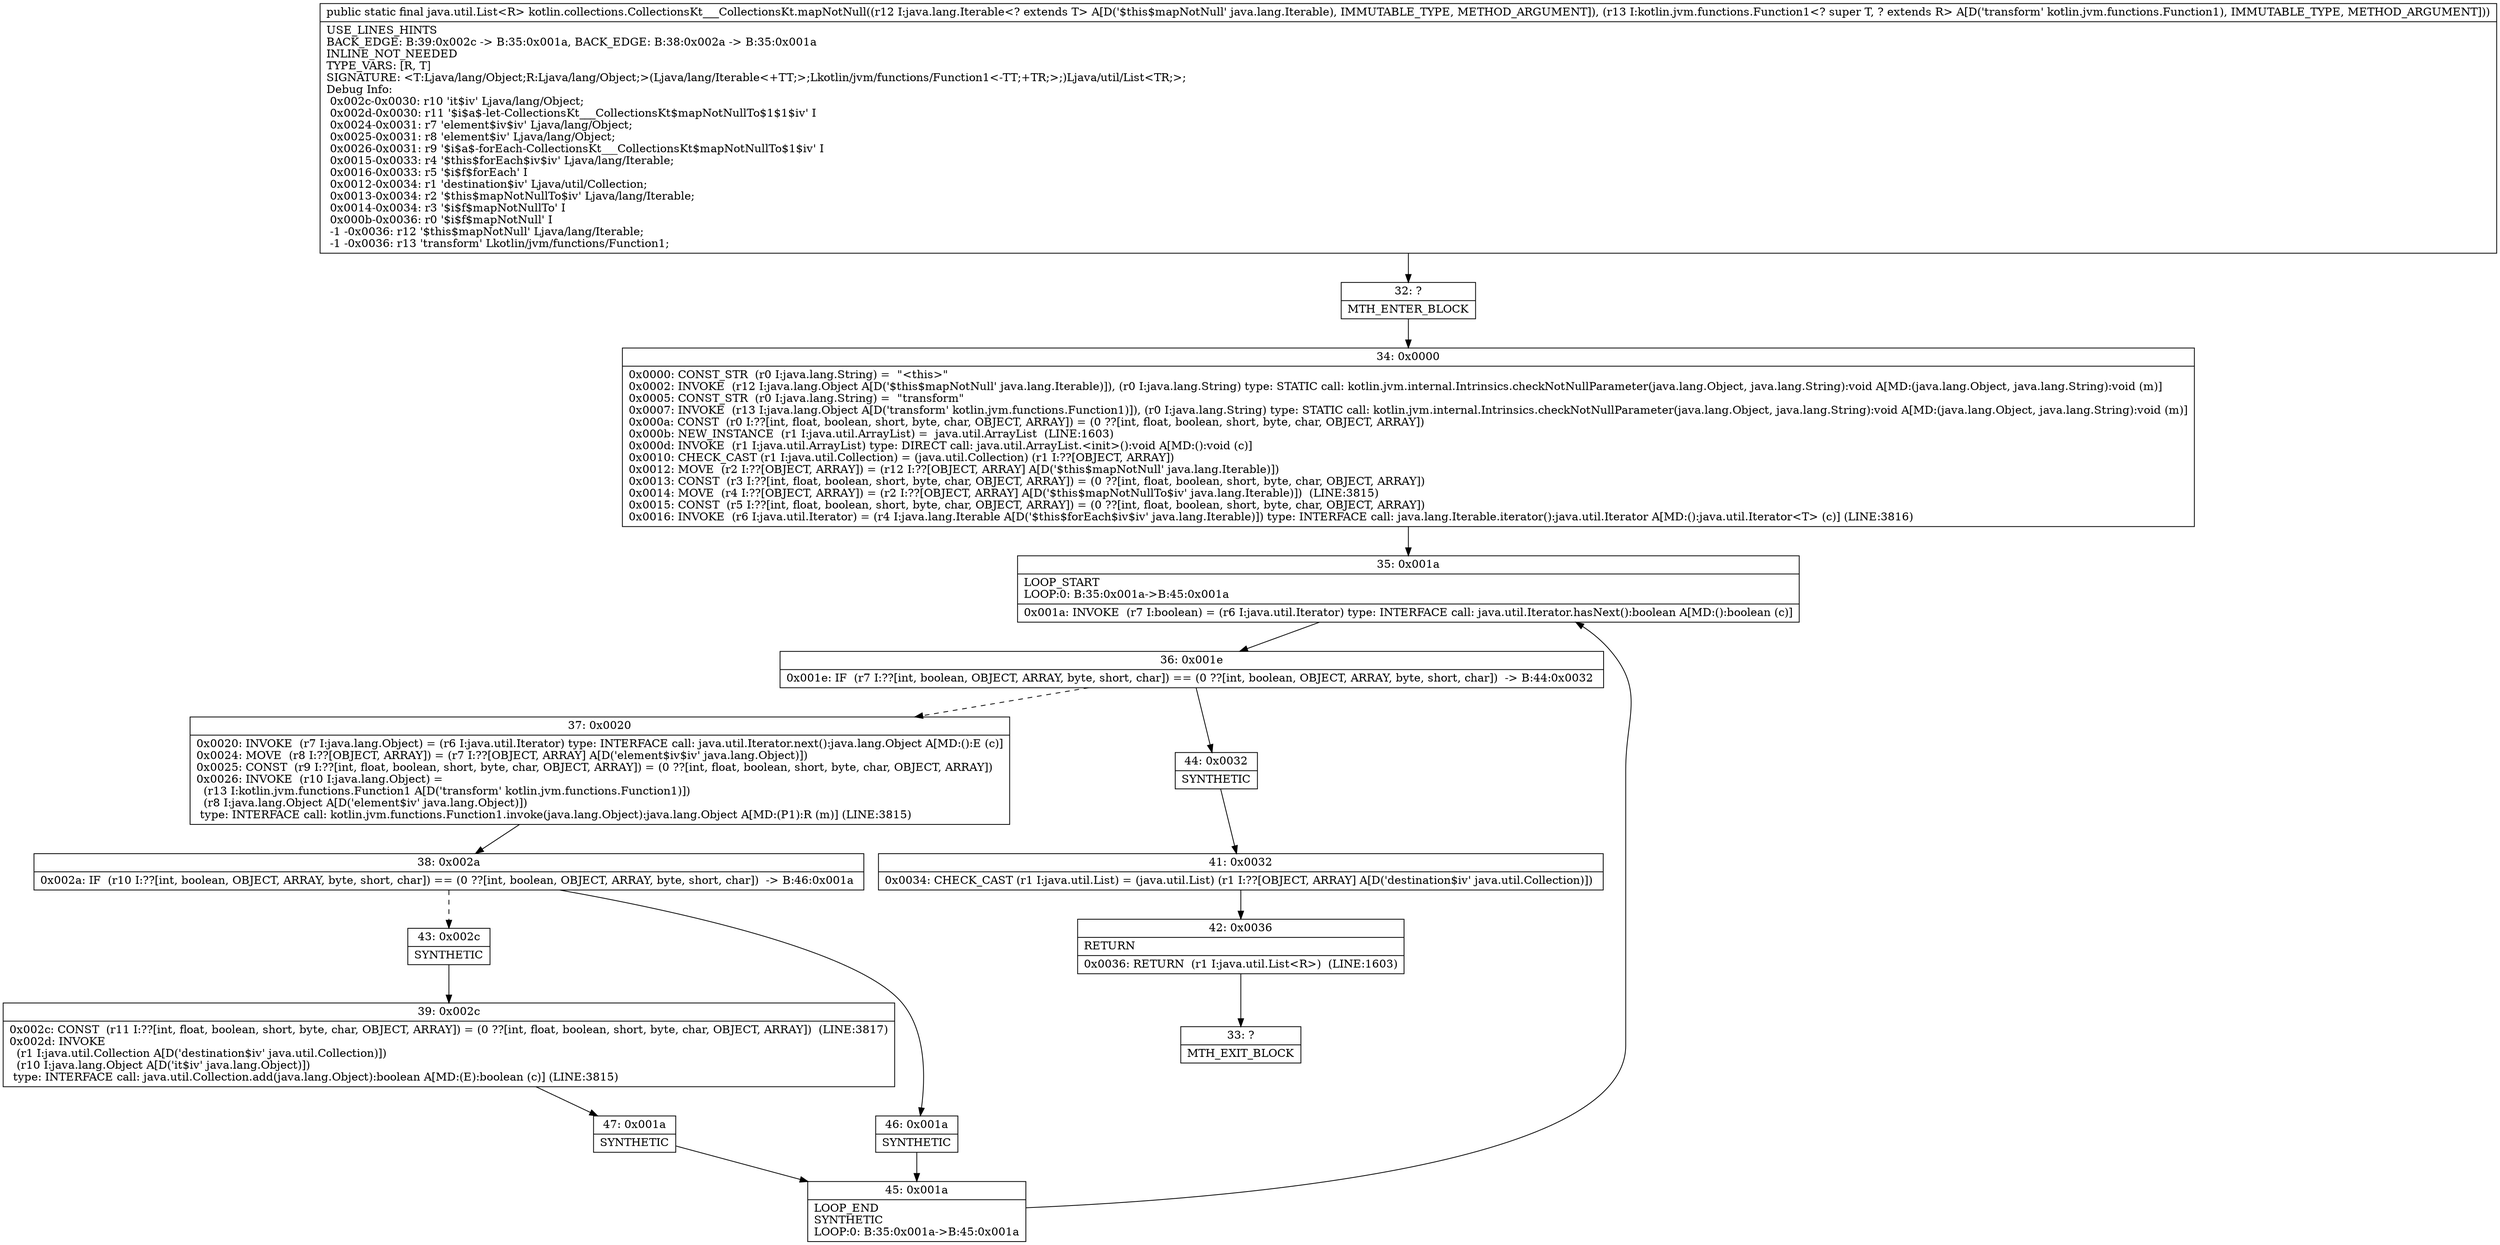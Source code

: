 digraph "CFG forkotlin.collections.CollectionsKt___CollectionsKt.mapNotNull(Ljava\/lang\/Iterable;Lkotlin\/jvm\/functions\/Function1;)Ljava\/util\/List;" {
Node_32 [shape=record,label="{32\:\ ?|MTH_ENTER_BLOCK\l}"];
Node_34 [shape=record,label="{34\:\ 0x0000|0x0000: CONST_STR  (r0 I:java.lang.String) =  \"\<this\>\" \l0x0002: INVOKE  (r12 I:java.lang.Object A[D('$this$mapNotNull' java.lang.Iterable)]), (r0 I:java.lang.String) type: STATIC call: kotlin.jvm.internal.Intrinsics.checkNotNullParameter(java.lang.Object, java.lang.String):void A[MD:(java.lang.Object, java.lang.String):void (m)]\l0x0005: CONST_STR  (r0 I:java.lang.String) =  \"transform\" \l0x0007: INVOKE  (r13 I:java.lang.Object A[D('transform' kotlin.jvm.functions.Function1)]), (r0 I:java.lang.String) type: STATIC call: kotlin.jvm.internal.Intrinsics.checkNotNullParameter(java.lang.Object, java.lang.String):void A[MD:(java.lang.Object, java.lang.String):void (m)]\l0x000a: CONST  (r0 I:??[int, float, boolean, short, byte, char, OBJECT, ARRAY]) = (0 ??[int, float, boolean, short, byte, char, OBJECT, ARRAY]) \l0x000b: NEW_INSTANCE  (r1 I:java.util.ArrayList) =  java.util.ArrayList  (LINE:1603)\l0x000d: INVOKE  (r1 I:java.util.ArrayList) type: DIRECT call: java.util.ArrayList.\<init\>():void A[MD:():void (c)]\l0x0010: CHECK_CAST (r1 I:java.util.Collection) = (java.util.Collection) (r1 I:??[OBJECT, ARRAY]) \l0x0012: MOVE  (r2 I:??[OBJECT, ARRAY]) = (r12 I:??[OBJECT, ARRAY] A[D('$this$mapNotNull' java.lang.Iterable)]) \l0x0013: CONST  (r3 I:??[int, float, boolean, short, byte, char, OBJECT, ARRAY]) = (0 ??[int, float, boolean, short, byte, char, OBJECT, ARRAY]) \l0x0014: MOVE  (r4 I:??[OBJECT, ARRAY]) = (r2 I:??[OBJECT, ARRAY] A[D('$this$mapNotNullTo$iv' java.lang.Iterable)])  (LINE:3815)\l0x0015: CONST  (r5 I:??[int, float, boolean, short, byte, char, OBJECT, ARRAY]) = (0 ??[int, float, boolean, short, byte, char, OBJECT, ARRAY]) \l0x0016: INVOKE  (r6 I:java.util.Iterator) = (r4 I:java.lang.Iterable A[D('$this$forEach$iv$iv' java.lang.Iterable)]) type: INTERFACE call: java.lang.Iterable.iterator():java.util.Iterator A[MD:():java.util.Iterator\<T\> (c)] (LINE:3816)\l}"];
Node_35 [shape=record,label="{35\:\ 0x001a|LOOP_START\lLOOP:0: B:35:0x001a\-\>B:45:0x001a\l|0x001a: INVOKE  (r7 I:boolean) = (r6 I:java.util.Iterator) type: INTERFACE call: java.util.Iterator.hasNext():boolean A[MD:():boolean (c)]\l}"];
Node_36 [shape=record,label="{36\:\ 0x001e|0x001e: IF  (r7 I:??[int, boolean, OBJECT, ARRAY, byte, short, char]) == (0 ??[int, boolean, OBJECT, ARRAY, byte, short, char])  \-\> B:44:0x0032 \l}"];
Node_37 [shape=record,label="{37\:\ 0x0020|0x0020: INVOKE  (r7 I:java.lang.Object) = (r6 I:java.util.Iterator) type: INTERFACE call: java.util.Iterator.next():java.lang.Object A[MD:():E (c)]\l0x0024: MOVE  (r8 I:??[OBJECT, ARRAY]) = (r7 I:??[OBJECT, ARRAY] A[D('element$iv$iv' java.lang.Object)]) \l0x0025: CONST  (r9 I:??[int, float, boolean, short, byte, char, OBJECT, ARRAY]) = (0 ??[int, float, boolean, short, byte, char, OBJECT, ARRAY]) \l0x0026: INVOKE  (r10 I:java.lang.Object) = \l  (r13 I:kotlin.jvm.functions.Function1 A[D('transform' kotlin.jvm.functions.Function1)])\l  (r8 I:java.lang.Object A[D('element$iv' java.lang.Object)])\l type: INTERFACE call: kotlin.jvm.functions.Function1.invoke(java.lang.Object):java.lang.Object A[MD:(P1):R (m)] (LINE:3815)\l}"];
Node_38 [shape=record,label="{38\:\ 0x002a|0x002a: IF  (r10 I:??[int, boolean, OBJECT, ARRAY, byte, short, char]) == (0 ??[int, boolean, OBJECT, ARRAY, byte, short, char])  \-\> B:46:0x001a \l}"];
Node_43 [shape=record,label="{43\:\ 0x002c|SYNTHETIC\l}"];
Node_39 [shape=record,label="{39\:\ 0x002c|0x002c: CONST  (r11 I:??[int, float, boolean, short, byte, char, OBJECT, ARRAY]) = (0 ??[int, float, boolean, short, byte, char, OBJECT, ARRAY])  (LINE:3817)\l0x002d: INVOKE  \l  (r1 I:java.util.Collection A[D('destination$iv' java.util.Collection)])\l  (r10 I:java.lang.Object A[D('it$iv' java.lang.Object)])\l type: INTERFACE call: java.util.Collection.add(java.lang.Object):boolean A[MD:(E):boolean (c)] (LINE:3815)\l}"];
Node_47 [shape=record,label="{47\:\ 0x001a|SYNTHETIC\l}"];
Node_45 [shape=record,label="{45\:\ 0x001a|LOOP_END\lSYNTHETIC\lLOOP:0: B:35:0x001a\-\>B:45:0x001a\l}"];
Node_46 [shape=record,label="{46\:\ 0x001a|SYNTHETIC\l}"];
Node_44 [shape=record,label="{44\:\ 0x0032|SYNTHETIC\l}"];
Node_41 [shape=record,label="{41\:\ 0x0032|0x0034: CHECK_CAST (r1 I:java.util.List) = (java.util.List) (r1 I:??[OBJECT, ARRAY] A[D('destination$iv' java.util.Collection)]) \l}"];
Node_42 [shape=record,label="{42\:\ 0x0036|RETURN\l|0x0036: RETURN  (r1 I:java.util.List\<R\>)  (LINE:1603)\l}"];
Node_33 [shape=record,label="{33\:\ ?|MTH_EXIT_BLOCK\l}"];
MethodNode[shape=record,label="{public static final java.util.List\<R\> kotlin.collections.CollectionsKt___CollectionsKt.mapNotNull((r12 I:java.lang.Iterable\<? extends T\> A[D('$this$mapNotNull' java.lang.Iterable), IMMUTABLE_TYPE, METHOD_ARGUMENT]), (r13 I:kotlin.jvm.functions.Function1\<? super T, ? extends R\> A[D('transform' kotlin.jvm.functions.Function1), IMMUTABLE_TYPE, METHOD_ARGUMENT]))  | USE_LINES_HINTS\lBACK_EDGE: B:39:0x002c \-\> B:35:0x001a, BACK_EDGE: B:38:0x002a \-\> B:35:0x001a\lINLINE_NOT_NEEDED\lTYPE_VARS: [R, T]\lSIGNATURE: \<T:Ljava\/lang\/Object;R:Ljava\/lang\/Object;\>(Ljava\/lang\/Iterable\<+TT;\>;Lkotlin\/jvm\/functions\/Function1\<\-TT;+TR;\>;)Ljava\/util\/List\<TR;\>;\lDebug Info:\l  0x002c\-0x0030: r10 'it$iv' Ljava\/lang\/Object;\l  0x002d\-0x0030: r11 '$i$a$\-let\-CollectionsKt___CollectionsKt$mapNotNullTo$1$1$iv' I\l  0x0024\-0x0031: r7 'element$iv$iv' Ljava\/lang\/Object;\l  0x0025\-0x0031: r8 'element$iv' Ljava\/lang\/Object;\l  0x0026\-0x0031: r9 '$i$a$\-forEach\-CollectionsKt___CollectionsKt$mapNotNullTo$1$iv' I\l  0x0015\-0x0033: r4 '$this$forEach$iv$iv' Ljava\/lang\/Iterable;\l  0x0016\-0x0033: r5 '$i$f$forEach' I\l  0x0012\-0x0034: r1 'destination$iv' Ljava\/util\/Collection;\l  0x0013\-0x0034: r2 '$this$mapNotNullTo$iv' Ljava\/lang\/Iterable;\l  0x0014\-0x0034: r3 '$i$f$mapNotNullTo' I\l  0x000b\-0x0036: r0 '$i$f$mapNotNull' I\l  \-1 \-0x0036: r12 '$this$mapNotNull' Ljava\/lang\/Iterable;\l  \-1 \-0x0036: r13 'transform' Lkotlin\/jvm\/functions\/Function1;\l}"];
MethodNode -> Node_32;Node_32 -> Node_34;
Node_34 -> Node_35;
Node_35 -> Node_36;
Node_36 -> Node_37[style=dashed];
Node_36 -> Node_44;
Node_37 -> Node_38;
Node_38 -> Node_43[style=dashed];
Node_38 -> Node_46;
Node_43 -> Node_39;
Node_39 -> Node_47;
Node_47 -> Node_45;
Node_45 -> Node_35;
Node_46 -> Node_45;
Node_44 -> Node_41;
Node_41 -> Node_42;
Node_42 -> Node_33;
}

